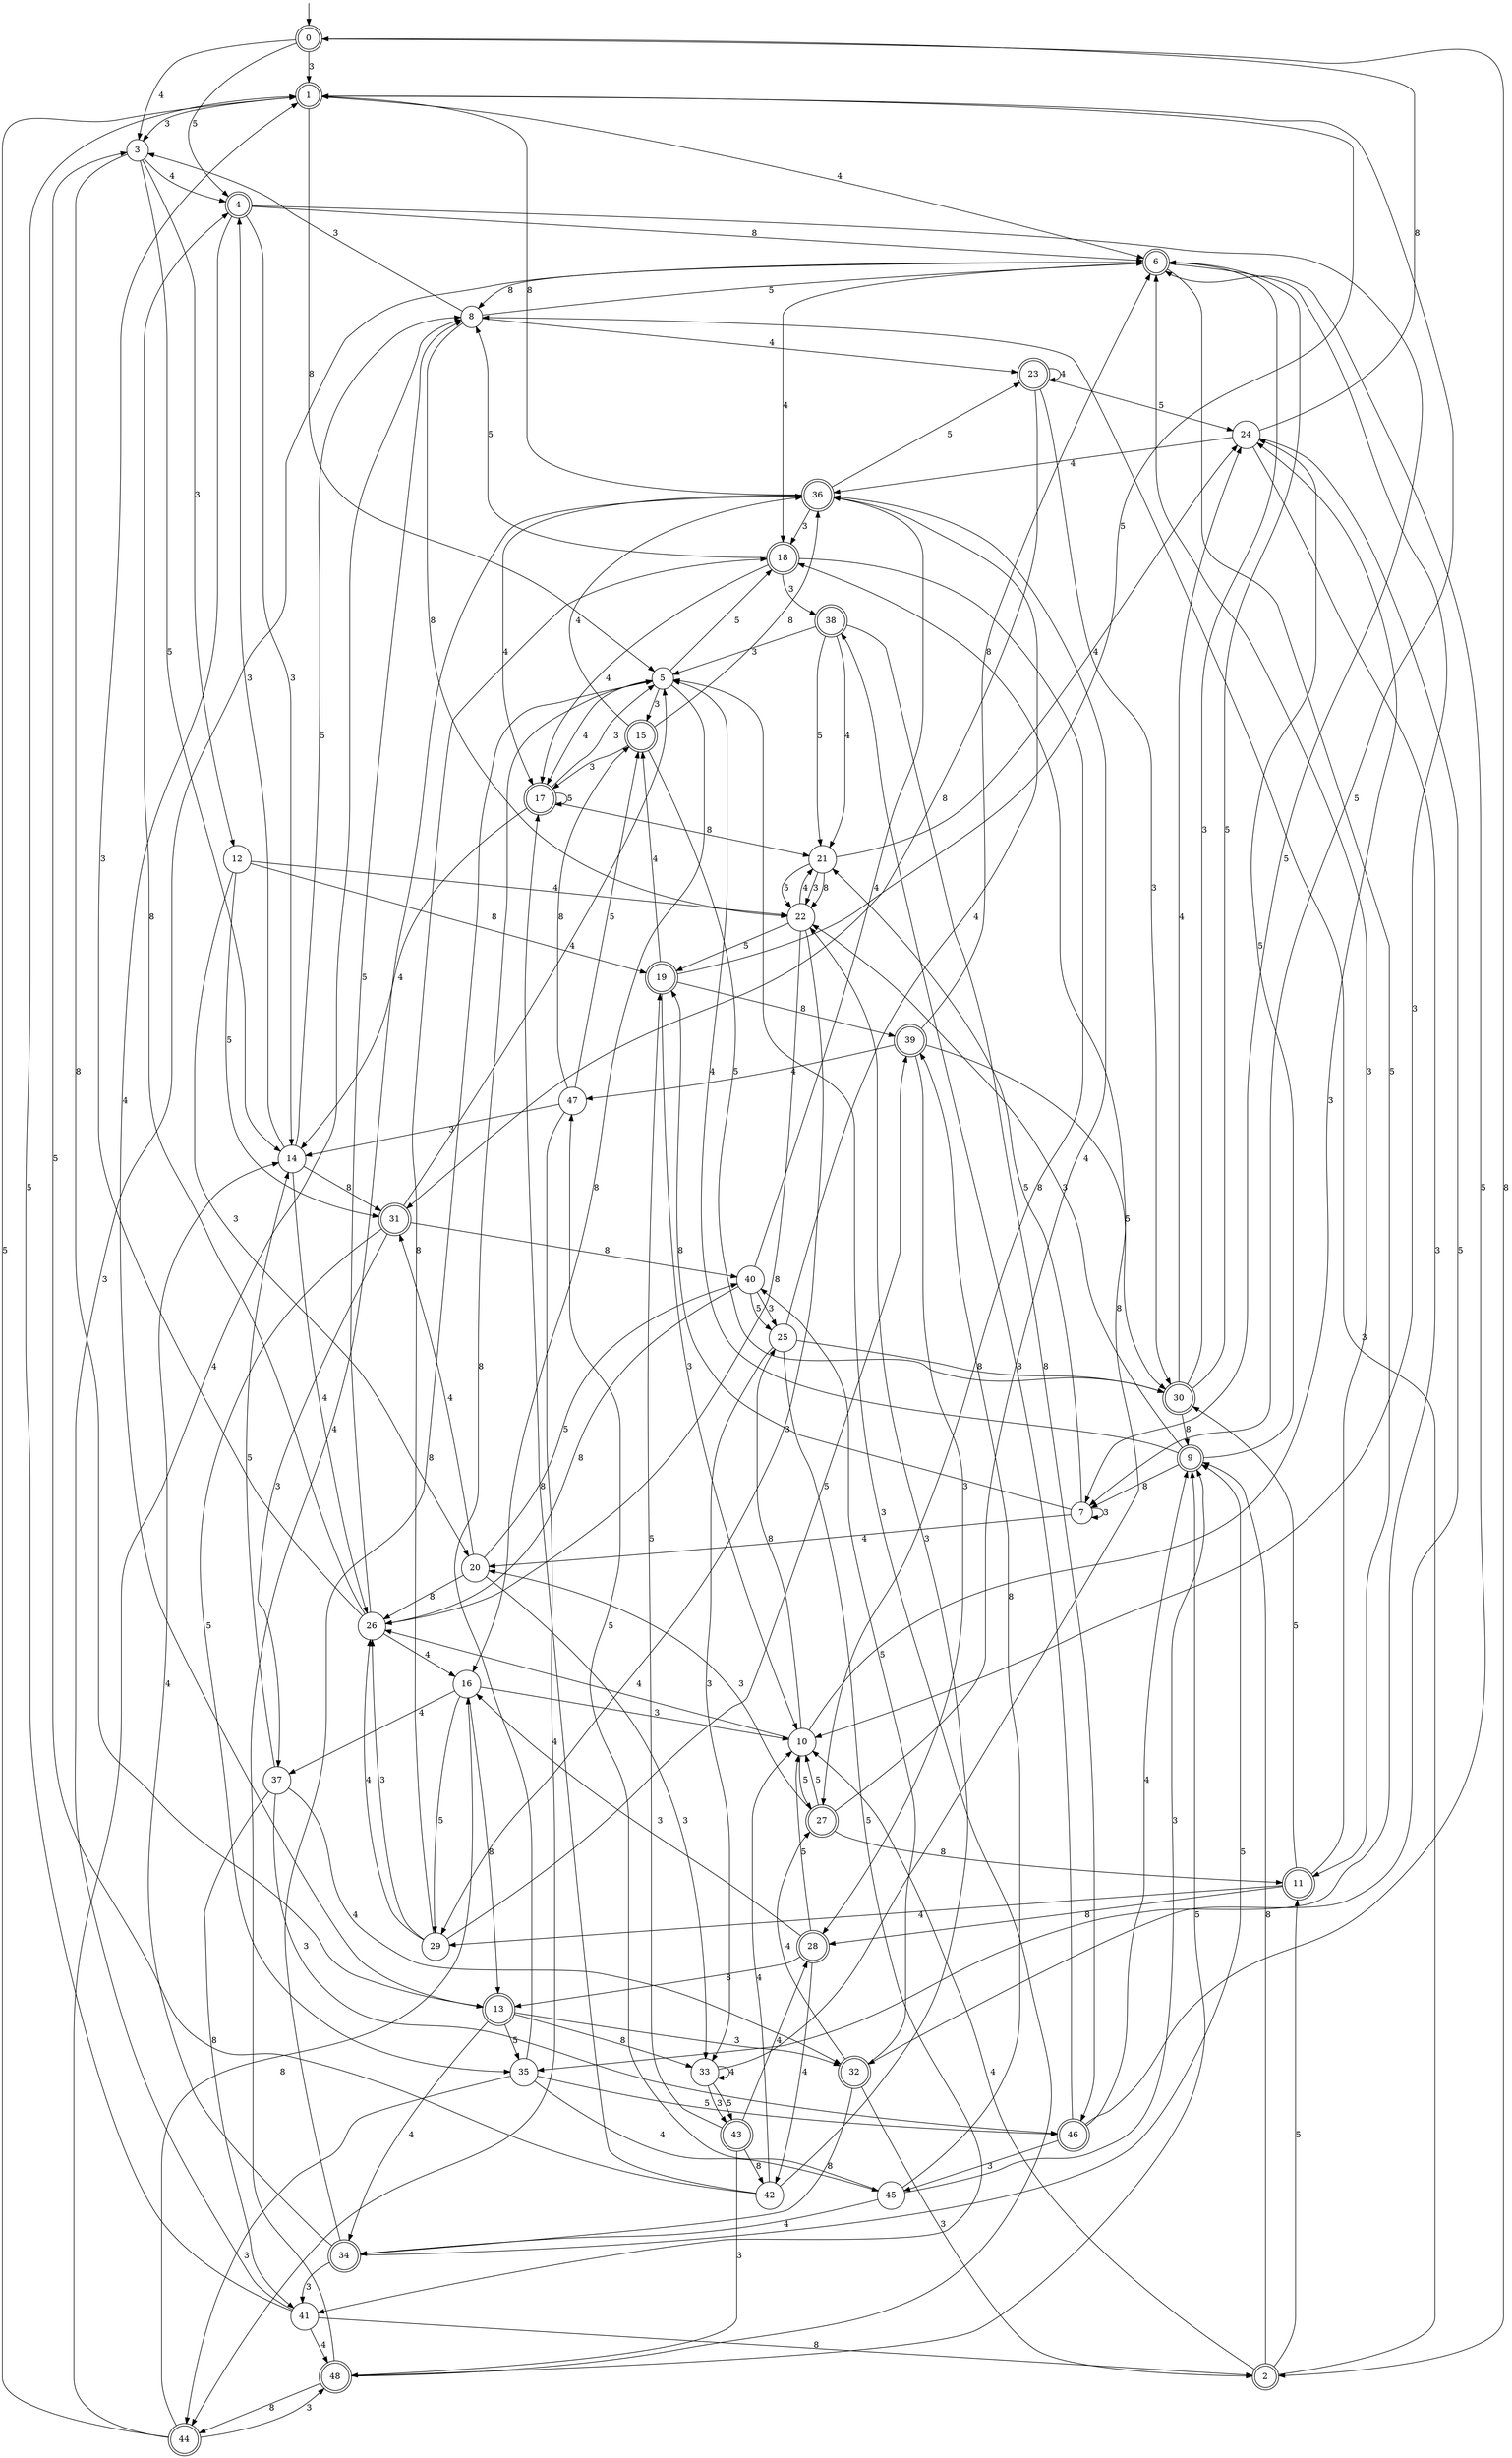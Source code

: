 digraph g {

	s0 [shape="doublecircle" label="0"];
	s1 [shape="doublecircle" label="1"];
	s2 [shape="doublecircle" label="2"];
	s3 [shape="circle" label="3"];
	s4 [shape="doublecircle" label="4"];
	s5 [shape="circle" label="5"];
	s6 [shape="doublecircle" label="6"];
	s7 [shape="circle" label="7"];
	s8 [shape="circle" label="8"];
	s9 [shape="doublecircle" label="9"];
	s10 [shape="circle" label="10"];
	s11 [shape="doublecircle" label="11"];
	s12 [shape="circle" label="12"];
	s13 [shape="doublecircle" label="13"];
	s14 [shape="circle" label="14"];
	s15 [shape="doublecircle" label="15"];
	s16 [shape="circle" label="16"];
	s17 [shape="doublecircle" label="17"];
	s18 [shape="doublecircle" label="18"];
	s19 [shape="doublecircle" label="19"];
	s20 [shape="circle" label="20"];
	s21 [shape="circle" label="21"];
	s22 [shape="circle" label="22"];
	s23 [shape="doublecircle" label="23"];
	s24 [shape="circle" label="24"];
	s25 [shape="circle" label="25"];
	s26 [shape="circle" label="26"];
	s27 [shape="doublecircle" label="27"];
	s28 [shape="doublecircle" label="28"];
	s29 [shape="circle" label="29"];
	s30 [shape="doublecircle" label="30"];
	s31 [shape="doublecircle" label="31"];
	s32 [shape="doublecircle" label="32"];
	s33 [shape="circle" label="33"];
	s34 [shape="doublecircle" label="34"];
	s35 [shape="circle" label="35"];
	s36 [shape="doublecircle" label="36"];
	s37 [shape="circle" label="37"];
	s38 [shape="doublecircle" label="38"];
	s39 [shape="doublecircle" label="39"];
	s40 [shape="circle" label="40"];
	s41 [shape="circle" label="41"];
	s42 [shape="circle" label="42"];
	s43 [shape="doublecircle" label="43"];
	s44 [shape="doublecircle" label="44"];
	s45 [shape="circle" label="45"];
	s46 [shape="doublecircle" label="46"];
	s47 [shape="circle" label="47"];
	s48 [shape="doublecircle" label="48"];
	s0 -> s1 [label="3"];
	s0 -> s2 [label="8"];
	s0 -> s3 [label="4"];
	s0 -> s4 [label="5"];
	s1 -> s3 [label="3"];
	s1 -> s5 [label="8"];
	s1 -> s6 [label="4"];
	s1 -> s7 [label="5"];
	s2 -> s8 [label="3"];
	s2 -> s9 [label="8"];
	s2 -> s10 [label="4"];
	s2 -> s11 [label="5"];
	s3 -> s12 [label="3"];
	s3 -> s13 [label="8"];
	s3 -> s4 [label="4"];
	s3 -> s14 [label="5"];
	s4 -> s14 [label="3"];
	s4 -> s6 [label="8"];
	s4 -> s13 [label="4"];
	s4 -> s7 [label="5"];
	s5 -> s15 [label="3"];
	s5 -> s16 [label="8"];
	s5 -> s17 [label="4"];
	s5 -> s18 [label="5"];
	s6 -> s10 [label="3"];
	s6 -> s8 [label="8"];
	s6 -> s18 [label="4"];
	s6 -> s11 [label="5"];
	s7 -> s7 [label="3"];
	s7 -> s19 [label="8"];
	s7 -> s20 [label="4"];
	s7 -> s21 [label="5"];
	s8 -> s3 [label="3"];
	s8 -> s22 [label="8"];
	s8 -> s23 [label="4"];
	s8 -> s6 [label="5"];
	s9 -> s22 [label="3"];
	s9 -> s7 [label="8"];
	s9 -> s5 [label="4"];
	s9 -> s24 [label="5"];
	s10 -> s24 [label="3"];
	s10 -> s25 [label="8"];
	s10 -> s26 [label="4"];
	s10 -> s27 [label="5"];
	s11 -> s6 [label="3"];
	s11 -> s28 [label="8"];
	s11 -> s29 [label="4"];
	s11 -> s30 [label="5"];
	s12 -> s20 [label="3"];
	s12 -> s19 [label="8"];
	s12 -> s22 [label="4"];
	s12 -> s31 [label="5"];
	s13 -> s32 [label="3"];
	s13 -> s33 [label="8"];
	s13 -> s34 [label="4"];
	s13 -> s35 [label="5"];
	s14 -> s4 [label="3"];
	s14 -> s31 [label="8"];
	s14 -> s26 [label="4"];
	s14 -> s8 [label="5"];
	s15 -> s17 [label="3"];
	s15 -> s36 [label="8"];
	s15 -> s36 [label="4"];
	s15 -> s30 [label="5"];
	s16 -> s10 [label="3"];
	s16 -> s13 [label="8"];
	s16 -> s37 [label="4"];
	s16 -> s29 [label="5"];
	s17 -> s5 [label="3"];
	s17 -> s21 [label="8"];
	s17 -> s14 [label="4"];
	s17 -> s17 [label="5"];
	s18 -> s38 [label="3"];
	s18 -> s27 [label="8"];
	s18 -> s17 [label="4"];
	s18 -> s8 [label="5"];
	s19 -> s10 [label="3"];
	s19 -> s39 [label="8"];
	s19 -> s15 [label="4"];
	s19 -> s1 [label="5"];
	s20 -> s33 [label="3"];
	s20 -> s26 [label="8"];
	s20 -> s31 [label="4"];
	s20 -> s40 [label="5"];
	s21 -> s22 [label="3"];
	s21 -> s22 [label="8"];
	s21 -> s24 [label="4"];
	s21 -> s22 [label="5"];
	s22 -> s29 [label="3"];
	s22 -> s26 [label="8"];
	s22 -> s21 [label="4"];
	s22 -> s19 [label="5"];
	s23 -> s30 [label="3"];
	s23 -> s31 [label="8"];
	s23 -> s23 [label="4"];
	s23 -> s24 [label="5"];
	s24 -> s35 [label="3"];
	s24 -> s0 [label="8"];
	s24 -> s36 [label="4"];
	s24 -> s32 [label="5"];
	s25 -> s33 [label="3"];
	s25 -> s30 [label="8"];
	s25 -> s36 [label="4"];
	s25 -> s41 [label="5"];
	s26 -> s1 [label="3"];
	s26 -> s4 [label="8"];
	s26 -> s16 [label="4"];
	s26 -> s8 [label="5"];
	s27 -> s20 [label="3"];
	s27 -> s11 [label="8"];
	s27 -> s36 [label="4"];
	s27 -> s10 [label="5"];
	s28 -> s16 [label="3"];
	s28 -> s13 [label="8"];
	s28 -> s42 [label="4"];
	s28 -> s10 [label="5"];
	s29 -> s26 [label="3"];
	s29 -> s18 [label="8"];
	s29 -> s26 [label="4"];
	s29 -> s39 [label="5"];
	s30 -> s6 [label="3"];
	s30 -> s9 [label="8"];
	s30 -> s24 [label="4"];
	s30 -> s6 [label="5"];
	s31 -> s37 [label="3"];
	s31 -> s40 [label="8"];
	s31 -> s5 [label="4"];
	s31 -> s35 [label="5"];
	s32 -> s2 [label="3"];
	s32 -> s34 [label="8"];
	s32 -> s27 [label="4"];
	s32 -> s40 [label="5"];
	s33 -> s43 [label="3"];
	s33 -> s18 [label="8"];
	s33 -> s33 [label="4"];
	s33 -> s43 [label="5"];
	s34 -> s41 [label="3"];
	s34 -> s5 [label="8"];
	s34 -> s14 [label="4"];
	s34 -> s9 [label="5"];
	s35 -> s44 [label="3"];
	s35 -> s5 [label="8"];
	s35 -> s45 [label="4"];
	s35 -> s46 [label="5"];
	s36 -> s18 [label="3"];
	s36 -> s1 [label="8"];
	s36 -> s17 [label="4"];
	s36 -> s23 [label="5"];
	s37 -> s46 [label="3"];
	s37 -> s41 [label="8"];
	s37 -> s32 [label="4"];
	s37 -> s14 [label="5"];
	s38 -> s5 [label="3"];
	s38 -> s46 [label="8"];
	s38 -> s21 [label="4"];
	s38 -> s21 [label="5"];
	s39 -> s28 [label="3"];
	s39 -> s6 [label="8"];
	s39 -> s47 [label="4"];
	s39 -> s30 [label="5"];
	s40 -> s25 [label="3"];
	s40 -> s26 [label="8"];
	s40 -> s36 [label="4"];
	s40 -> s25 [label="5"];
	s41 -> s6 [label="3"];
	s41 -> s2 [label="8"];
	s41 -> s48 [label="4"];
	s41 -> s1 [label="5"];
	s42 -> s22 [label="3"];
	s42 -> s17 [label="8"];
	s42 -> s10 [label="4"];
	s42 -> s3 [label="5"];
	s43 -> s48 [label="3"];
	s43 -> s42 [label="8"];
	s43 -> s28 [label="4"];
	s43 -> s19 [label="5"];
	s44 -> s48 [label="3"];
	s44 -> s16 [label="8"];
	s44 -> s8 [label="4"];
	s44 -> s1 [label="5"];
	s45 -> s9 [label="3"];
	s45 -> s39 [label="8"];
	s45 -> s34 [label="4"];
	s45 -> s47 [label="5"];
	s46 -> s45 [label="3"];
	s46 -> s38 [label="8"];
	s46 -> s9 [label="4"];
	s46 -> s6 [label="5"];
	s47 -> s14 [label="3"];
	s47 -> s15 [label="8"];
	s47 -> s44 [label="4"];
	s47 -> s15 [label="5"];
	s48 -> s5 [label="3"];
	s48 -> s44 [label="8"];
	s48 -> s36 [label="4"];
	s48 -> s9 [label="5"];

__start0 [label="" shape="none" width="0" height="0"];
__start0 -> s0;

}
